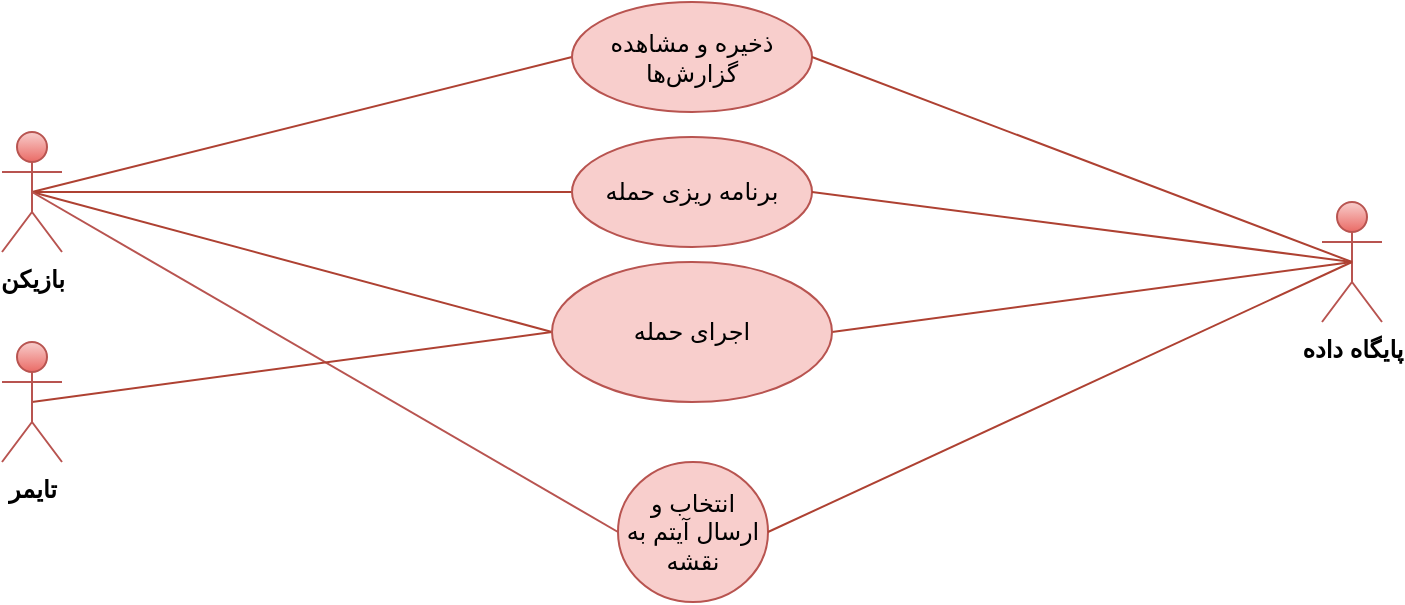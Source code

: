 <mxfile version="24.8.3">
  <diagram name="Page-1" id="9MmS48OTrlnhJYMg2d17">
    <mxGraphModel dx="869" dy="475" grid="0" gridSize="10" guides="1" tooltips="1" connect="1" arrows="1" fold="1" page="0" pageScale="1" pageWidth="1100" pageHeight="850" math="0" shadow="0">
      <root>
        <mxCell id="0" />
        <mxCell id="1" parent="0" />
        <mxCell id="Xa4IVRnola5WsasD5jRd-1" style="edgeStyle=none;rounded=0;orthogonalLoop=1;jettySize=auto;html=1;exitX=0.5;exitY=0.5;exitDx=0;exitDy=0;exitPerimeter=0;entryX=0;entryY=0.5;entryDx=0;entryDy=0;endArrow=none;endFill=0;fillColor=#fad9d5;strokeColor=#ae4132;" parent="1" source="Xa4IVRnola5WsasD5jRd-4" target="Xa4IVRnola5WsasD5jRd-7" edge="1">
          <mxGeometry relative="1" as="geometry" />
        </mxCell>
        <mxCell id="Xa4IVRnola5WsasD5jRd-2" style="edgeStyle=none;rounded=0;orthogonalLoop=1;jettySize=auto;html=1;exitX=0.5;exitY=0.5;exitDx=0;exitDy=0;exitPerimeter=0;entryX=0;entryY=0.5;entryDx=0;entryDy=0;endArrow=none;endFill=0;fillColor=#fad9d5;strokeColor=#ae4132;" parent="1" source="Xa4IVRnola5WsasD5jRd-4" target="Xa4IVRnola5WsasD5jRd-6" edge="1">
          <mxGeometry relative="1" as="geometry" />
        </mxCell>
        <mxCell id="Xa4IVRnola5WsasD5jRd-3" style="edgeStyle=none;rounded=0;orthogonalLoop=1;jettySize=auto;html=1;exitX=0.5;exitY=0.5;exitDx=0;exitDy=0;exitPerimeter=0;entryX=0;entryY=0.5;entryDx=0;entryDy=0;endArrow=none;endFill=0;fillColor=#fad9d5;strokeColor=#ae4132;" parent="1" source="Xa4IVRnola5WsasD5jRd-4" target="Xa4IVRnola5WsasD5jRd-16" edge="1">
          <mxGeometry relative="1" as="geometry">
            <mxPoint x="460" y="465" as="targetPoint" />
          </mxGeometry>
        </mxCell>
        <mxCell id="Ny_92asvY16oQ5c8HZqD-1" style="rounded=0;orthogonalLoop=1;jettySize=auto;html=1;exitX=0.5;exitY=0.5;exitDx=0;exitDy=0;exitPerimeter=0;entryX=0;entryY=0.5;entryDx=0;entryDy=0;endArrow=none;endFill=0;fillColor=#f8cecc;strokeColor=#b85450;" edge="1" parent="1" source="Xa4IVRnola5WsasD5jRd-4" target="Xa4IVRnola5WsasD5jRd-11">
          <mxGeometry relative="1" as="geometry" />
        </mxCell>
        <mxCell id="Xa4IVRnola5WsasD5jRd-4" value="&lt;b&gt;بازیکن&lt;/b&gt;" style="shape=umlActor;verticalLabelPosition=bottom;verticalAlign=top;html=1;fillColor=#f8cecc;strokeColor=#b85450;gradientColor=#ea6b66;labelBackgroundColor=none;" parent="1" vertex="1">
          <mxGeometry x="205" y="340" width="30" height="60" as="geometry" />
        </mxCell>
        <mxCell id="Xa4IVRnola5WsasD5jRd-5" value="&lt;b&gt;پایگاه داده&lt;/b&gt;" style="shape=umlActor;verticalLabelPosition=bottom;verticalAlign=top;html=1;fillColor=#f8cecc;strokeColor=#b85450;gradientColor=#ea6b66;labelBackgroundColor=none;" parent="1" vertex="1">
          <mxGeometry x="865" y="375" width="30" height="60" as="geometry" />
        </mxCell>
        <mxCell id="Xa4IVRnola5WsasD5jRd-6" value="برنامه ریزی حمله" style="ellipse;whiteSpace=wrap;html=1;fillColor=#f8cecc;strokeColor=#b85450;" parent="1" vertex="1">
          <mxGeometry x="490" y="342.5" width="120" height="55" as="geometry" />
        </mxCell>
        <mxCell id="Xa4IVRnola5WsasD5jRd-7" value="ذخیره و مشاهده گزارش‌ها" style="ellipse;whiteSpace=wrap;html=1;fillColor=#f8cecc;strokeColor=#b85450;" parent="1" vertex="1">
          <mxGeometry x="490" y="275" width="120" height="55" as="geometry" />
        </mxCell>
        <mxCell id="Xa4IVRnola5WsasD5jRd-8" style="edgeStyle=none;rounded=0;orthogonalLoop=1;jettySize=auto;html=1;exitX=0.5;exitY=0.5;exitDx=0;exitDy=0;exitPerimeter=0;entryX=0;entryY=0.5;entryDx=0;entryDy=0;endArrow=none;endFill=0;fillColor=#fad9d5;strokeColor=#ae4132;" parent="1" source="Xa4IVRnola5WsasD5jRd-9" target="Xa4IVRnola5WsasD5jRd-16" edge="1">
          <mxGeometry relative="1" as="geometry">
            <mxPoint x="460" y="465" as="targetPoint" />
          </mxGeometry>
        </mxCell>
        <mxCell id="Xa4IVRnola5WsasD5jRd-9" value="&lt;b&gt;تایمر&lt;/b&gt;" style="shape=umlActor;verticalLabelPosition=bottom;verticalAlign=top;html=1;fillColor=#f8cecc;strokeColor=#b85450;gradientColor=#ea6b66;labelBackgroundColor=none;" parent="1" vertex="1">
          <mxGeometry x="205" y="445" width="30" height="60" as="geometry" />
        </mxCell>
        <mxCell id="Xa4IVRnola5WsasD5jRd-11" value="انتخاب و ارسال آیتم به نقشه" style="ellipse;whiteSpace=wrap;html=1;fillColor=#f8cecc;strokeColor=#b85450;" parent="1" vertex="1">
          <mxGeometry x="513" y="505" width="75" height="70" as="geometry" />
        </mxCell>
        <mxCell id="Xa4IVRnola5WsasD5jRd-12" style="edgeStyle=none;rounded=0;orthogonalLoop=1;jettySize=auto;html=1;exitX=1;exitY=0.5;exitDx=0;exitDy=0;entryX=0.5;entryY=0.5;entryDx=0;entryDy=0;entryPerimeter=0;endArrow=none;endFill=0;fillColor=#fad9d5;strokeColor=#ae4132;" parent="1" source="Xa4IVRnola5WsasD5jRd-7" target="Xa4IVRnola5WsasD5jRd-5" edge="1">
          <mxGeometry relative="1" as="geometry" />
        </mxCell>
        <mxCell id="Xa4IVRnola5WsasD5jRd-13" style="edgeStyle=none;rounded=0;orthogonalLoop=1;jettySize=auto;html=1;exitX=1;exitY=0.5;exitDx=0;exitDy=0;entryX=0.5;entryY=0.5;entryDx=0;entryDy=0;entryPerimeter=0;endArrow=none;endFill=0;fillColor=#fad9d5;strokeColor=#ae4132;" parent="1" source="Xa4IVRnola5WsasD5jRd-6" target="Xa4IVRnola5WsasD5jRd-5" edge="1">
          <mxGeometry relative="1" as="geometry" />
        </mxCell>
        <mxCell id="Xa4IVRnola5WsasD5jRd-14" style="edgeStyle=none;rounded=0;orthogonalLoop=1;jettySize=auto;html=1;entryX=0.5;entryY=0.5;entryDx=0;entryDy=0;entryPerimeter=0;endArrow=none;endFill=0;fillColor=#fad9d5;strokeColor=#ae4132;exitX=1;exitY=0.5;exitDx=0;exitDy=0;" parent="1" source="Xa4IVRnola5WsasD5jRd-16" target="Xa4IVRnola5WsasD5jRd-5" edge="1">
          <mxGeometry relative="1" as="geometry">
            <mxPoint x="875" y="365" as="targetPoint" />
            <mxPoint x="640.0" y="465" as="sourcePoint" />
          </mxGeometry>
        </mxCell>
        <mxCell id="Xa4IVRnola5WsasD5jRd-15" style="edgeStyle=none;rounded=0;orthogonalLoop=1;jettySize=auto;html=1;exitX=1;exitY=0.5;exitDx=0;exitDy=0;entryX=0.5;entryY=0.5;entryDx=0;entryDy=0;entryPerimeter=0;endArrow=none;endFill=0;fillColor=#fad9d5;strokeColor=#ae4132;" parent="1" source="Xa4IVRnola5WsasD5jRd-11" target="Xa4IVRnola5WsasD5jRd-5" edge="1">
          <mxGeometry relative="1" as="geometry" />
        </mxCell>
        <mxCell id="Xa4IVRnola5WsasD5jRd-16" value="اجرای حمله" style="ellipse;whiteSpace=wrap;html=1;fillColor=#f8cecc;strokeColor=#b85450;" parent="1" vertex="1">
          <mxGeometry x="480" y="405" width="140" height="70" as="geometry" />
        </mxCell>
      </root>
    </mxGraphModel>
  </diagram>
</mxfile>
